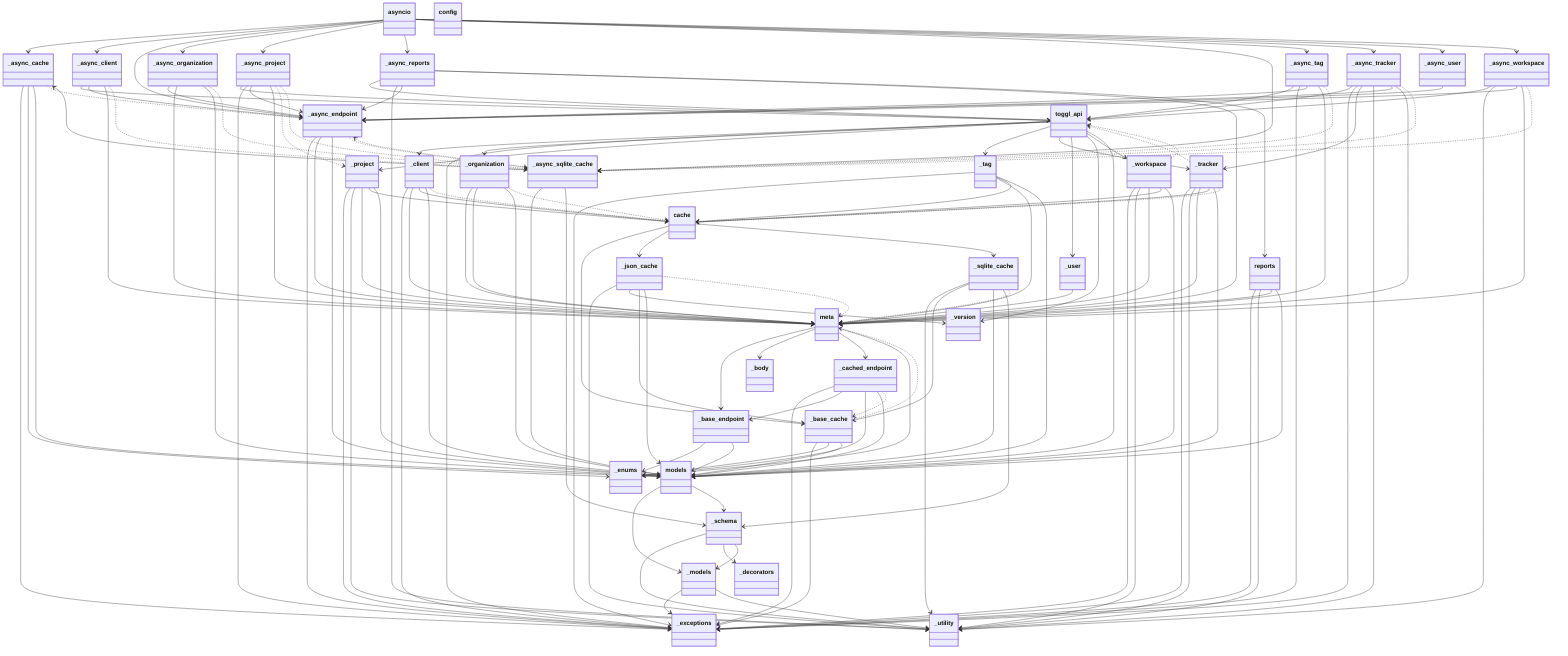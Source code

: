classDiagram
  class toggl_api {
  }
  class _client {
  }
  class _exceptions {
  }
  class _organization {
  }
  class _project {
  }
  class _tag {
  }
  class _tracker {
  }
  class _user {
  }
  class _utility {
  }
  class _version {
  }
  class _workspace {
  }
  class asyncio {
  }
  class _async_cache {
  }
  class _async_client {
  }
  class _async_endpoint {
  }
  class _async_organization {
  }
  class _async_project {
  }
  class _async_reports {
  }
  class _async_sqlite_cache {
  }
  class _async_tag {
  }
  class _async_tracker {
  }
  class _async_user {
  }
  class _async_workspace {
  }
  class config {
  }
  class meta {
  }
  class _base_endpoint {
  }
  class _body {
  }
  class _cached_endpoint {
  }
  class _enums {
  }
  class cache {
  }
  class _base_cache {
  }
  class _json_cache {
  }
  class _sqlite_cache {
  }
  class models {
  }
  class _decorators {
  }
  class _models {
  }
  class _schema {
  }
  class reports {
  }
  toggl_api --> _client
  toggl_api --> _exceptions
  toggl_api --> _organization
  toggl_api --> _project
  toggl_api --> _tag
  toggl_api --> _tracker
  toggl_api --> _user
  toggl_api --> _version
  toggl_api --> _workspace
  toggl_api --> models
  _client --> _exceptions
  _client --> meta
  _client --> cache
  _client --> models
  _organization --> meta
  _organization --> meta
  _organization --> models
  _project --> _exceptions
  _project --> _utility
  _project --> meta
  _project --> cache
  _project --> models
  _tag --> _exceptions
  _tag --> meta
  _tag --> cache
  _tag --> models
  _tracker --> _exceptions
  _tracker --> _utility
  _tracker --> meta
  _tracker --> cache
  _tracker --> models
  _user --> meta
  _workspace --> _exceptions
  _workspace --> _utility
  _workspace --> meta
  _workspace --> cache
  _workspace --> models
  asyncio --> _async_cache
  asyncio --> _async_client
  asyncio --> _async_endpoint
  asyncio --> _async_organization
  asyncio --> _async_project
  asyncio --> _async_reports
  asyncio --> _async_sqlite_cache
  asyncio --> _async_tag
  asyncio --> _async_tracker
  asyncio --> _async_user
  asyncio --> _async_workspace
  _async_cache --> _exceptions
  _async_cache --> _enums
  _async_cache --> models
  _async_client --> toggl_api
  _async_client --> _async_endpoint
  _async_client --> meta
  _async_endpoint --> _exceptions
  _async_endpoint --> meta
  _async_endpoint --> models
  _async_organization --> _async_endpoint
  _async_organization --> meta
  _async_organization --> models
  _async_project --> toggl_api
  _async_project --> _exceptions
  _async_project --> _async_endpoint
  _async_project --> meta
  _async_reports --> toggl_api
  _async_reports --> _utility
  _async_reports --> _async_endpoint
  _async_reports --> meta
  _async_reports --> reports
  _async_sqlite_cache --> _async_cache
  _async_sqlite_cache --> models
  _async_sqlite_cache --> _schema
  _async_tag --> toggl_api
  _async_tag --> _exceptions
  _async_tag --> _async_endpoint
  _async_tag --> meta
  _async_tracker --> toggl_api
  _async_tracker --> _exceptions
  _async_tracker --> _tracker
  _async_tracker --> _utility
  _async_tracker --> _async_endpoint
  _async_tracker --> meta
  _async_user --> _async_endpoint
  _async_workspace --> toggl_api
  _async_workspace --> _utility
  _async_workspace --> _async_endpoint
  _async_workspace --> meta
  meta --> _base_endpoint
  meta --> _body
  meta --> _cached_endpoint
  meta --> _enums
  _base_endpoint --> _enums
  _base_endpoint --> models
  _cached_endpoint --> _exceptions
  _cached_endpoint --> _base_endpoint
  _cached_endpoint --> _enums
  _cached_endpoint --> models
  cache --> _base_cache
  cache --> _json_cache
  cache --> _sqlite_cache
  _base_cache --> _exceptions
  _base_cache --> _enums
  _base_cache --> models
  _json_cache --> _utility
  _json_cache --> _version
  _json_cache --> _base_cache
  _json_cache --> models
  _sqlite_cache --> _utility
  _sqlite_cache --> _base_cache
  _sqlite_cache --> models
  _sqlite_cache --> _schema
  models --> _models
  models --> _schema
  _models --> _exceptions
  _models --> _utility
  _schema --> _utility
  _schema --> _decorators
  _schema --> _models
  reports --> _exceptions
  reports --> _utility
  reports --> meta
  reports --> models
  _client ..> cache
  _organization ..> cache
  _tracker ..> toggl_api
  _tracker ..> cache
  _workspace ..> toggl_api
  _async_cache ..> _async_endpoint
  _async_client ..> _async_sqlite_cache
  _async_endpoint ..> _async_sqlite_cache
  _async_organization ..> _async_sqlite_cache
  _async_project ..> _project
  _async_project ..> _async_sqlite_cache
  _async_sqlite_cache ..> _async_endpoint
  _async_tag ..> _async_sqlite_cache
  _async_tracker ..> _async_sqlite_cache
  _async_workspace ..> _async_sqlite_cache
  _cached_endpoint ..> _base_cache
  _base_cache ..> meta
  _json_cache ..> meta
  _sqlite_cache ..> meta